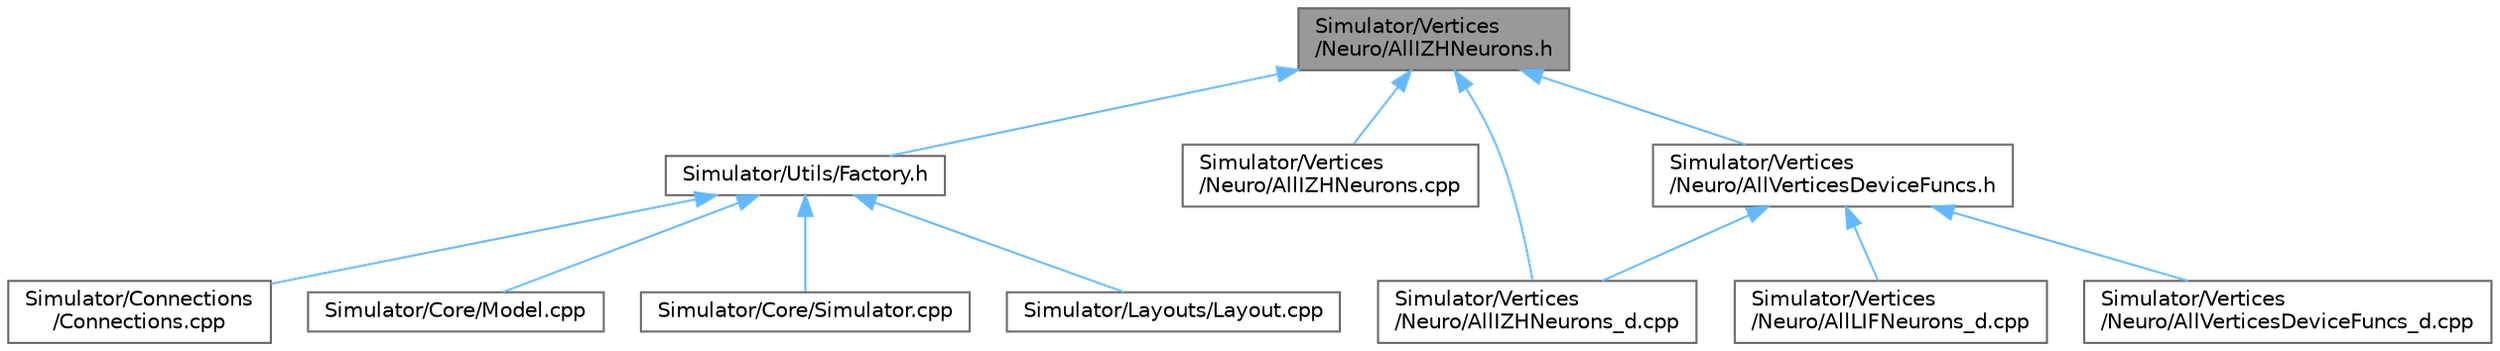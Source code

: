 digraph "Simulator/Vertices/Neuro/AllIZHNeurons.h"
{
 // LATEX_PDF_SIZE
  bgcolor="transparent";
  edge [fontname=Helvetica,fontsize=10,labelfontname=Helvetica,labelfontsize=10];
  node [fontname=Helvetica,fontsize=10,shape=box,height=0.2,width=0.4];
  Node1 [id="Node000001",label="Simulator/Vertices\l/Neuro/AllIZHNeurons.h",height=0.2,width=0.4,color="gray40", fillcolor="grey60", style="filled", fontcolor="black",tooltip="A container of all Izhikevich neuron data."];
  Node1 -> Node2 [id="edge1_Node000001_Node000002",dir="back",color="steelblue1",style="solid",tooltip=" "];
  Node2 [id="Node000002",label="Simulator/Utils/Factory.h",height=0.2,width=0.4,color="grey40", fillcolor="white", style="filled",URL="$_factory_8h.html",tooltip="A factory template for creating factory class for any subsystem that requires a factory to create a (..."];
  Node2 -> Node3 [id="edge2_Node000002_Node000003",dir="back",color="steelblue1",style="solid",tooltip=" "];
  Node3 [id="Node000003",label="Simulator/Connections\l/Connections.cpp",height=0.2,width=0.4,color="grey40", fillcolor="white", style="filled",URL="$_connections_8cpp.html",tooltip="Methods for creating and updating connections."];
  Node2 -> Node4 [id="edge3_Node000002_Node000004",dir="back",color="steelblue1",style="solid",tooltip=" "];
  Node4 [id="Node000004",label="Simulator/Core/Model.cpp",height=0.2,width=0.4,color="grey40", fillcolor="white", style="filled",URL="$_model_8cpp.html",tooltip="Implementation of Model for the graph-based networks."];
  Node2 -> Node5 [id="edge4_Node000002_Node000005",dir="back",color="steelblue1",style="solid",tooltip=" "];
  Node5 [id="Node000005",label="Simulator/Core/Simulator.cpp",height=0.2,width=0.4,color="grey40", fillcolor="white", style="filled",URL="$_simulator_8cpp.html",tooltip="Platform independent base class for the Brain Grid simulator. Simulator is a singleton class (a class..."];
  Node2 -> Node6 [id="edge5_Node000002_Node000006",dir="back",color="steelblue1",style="solid",tooltip=" "];
  Node6 [id="Node000006",label="Simulator/Layouts/Layout.cpp",height=0.2,width=0.4,color="grey40", fillcolor="white", style="filled",URL="$_layout_8cpp.html",tooltip="The Layout class defines the layout of neurons in neural networks."];
  Node1 -> Node7 [id="edge6_Node000001_Node000007",dir="back",color="steelblue1",style="solid",tooltip=" "];
  Node7 [id="Node000007",label="Simulator/Vertices\l/Neuro/AllIZHNeurons.cpp",height=0.2,width=0.4,color="grey40", fillcolor="white", style="filled",URL="$_all_i_z_h_neurons_8cpp.html",tooltip="A container of all Izhikevich neuron data."];
  Node1 -> Node8 [id="edge7_Node000001_Node000008",dir="back",color="steelblue1",style="solid",tooltip=" "];
  Node8 [id="Node000008",label="Simulator/Vertices\l/Neuro/AllIZHNeurons_d.cpp",height=0.2,width=0.4,color="grey40", fillcolor="white", style="filled",URL="$_all_i_z_h_neurons__d_8cpp.html",tooltip="A container of all Izhikevich neuron data."];
  Node1 -> Node9 [id="edge8_Node000001_Node000009",dir="back",color="steelblue1",style="solid",tooltip=" "];
  Node9 [id="Node000009",label="Simulator/Vertices\l/Neuro/AllVerticesDeviceFuncs.h",height=0.2,width=0.4,color="grey40", fillcolor="white", style="filled",URL="$_all_vertices_device_funcs_8h.html",tooltip="Device functions for vertices."];
  Node9 -> Node8 [id="edge9_Node000009_Node000008",dir="back",color="steelblue1",style="solid",tooltip=" "];
  Node9 -> Node10 [id="edge10_Node000009_Node000010",dir="back",color="steelblue1",style="solid",tooltip=" "];
  Node10 [id="Node000010",label="Simulator/Vertices\l/Neuro/AllLIFNeurons_d.cpp",height=0.2,width=0.4,color="grey40", fillcolor="white", style="filled",URL="$_all_l_i_f_neurons__d_8cpp.html",tooltip="A container of all LIF neuron data."];
  Node9 -> Node11 [id="edge11_Node000009_Node000011",dir="back",color="steelblue1",style="solid",tooltip=" "];
  Node11 [id="Node000011",label="Simulator/Vertices\l/Neuro/AllVerticesDeviceFuncs_d.cpp",height=0.2,width=0.4,color="grey40", fillcolor="white", style="filled",URL="$_all_vertices_device_funcs__d_8cpp.html",tooltip="Device functions for vertices."];
}
